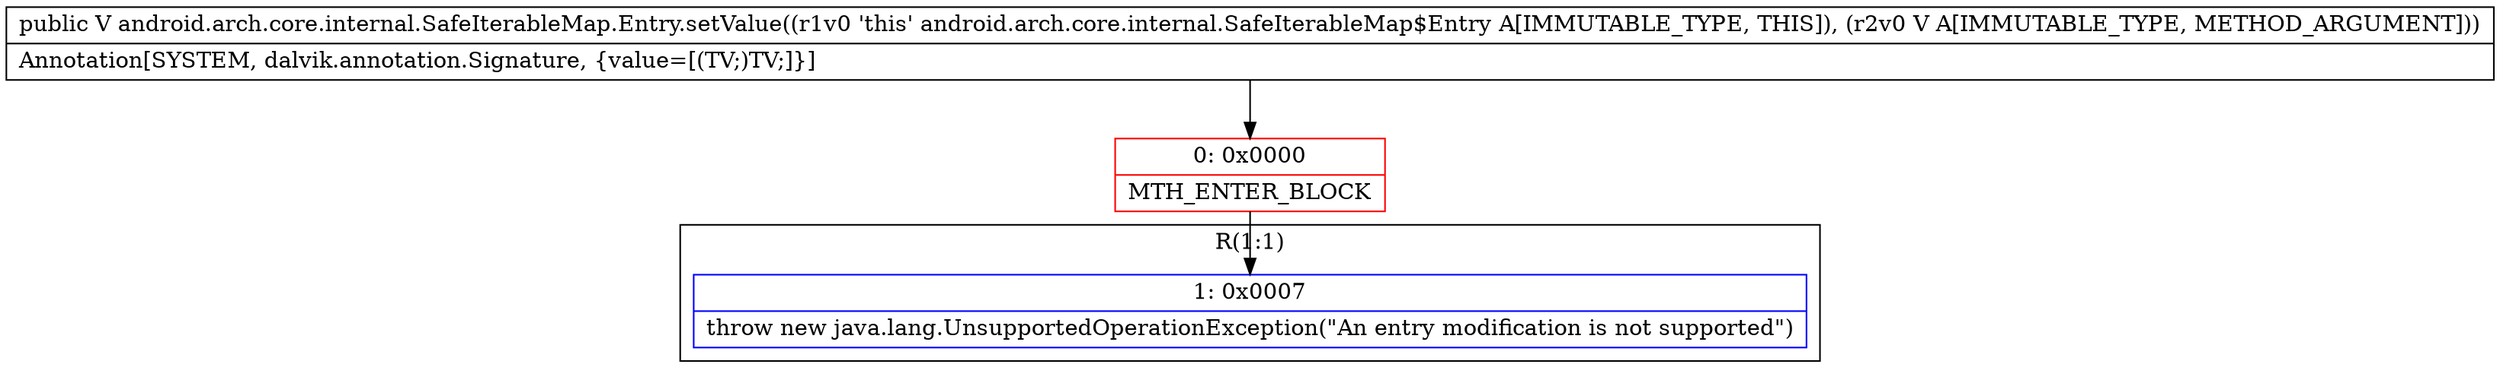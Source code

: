 digraph "CFG forandroid.arch.core.internal.SafeIterableMap.Entry.setValue(Ljava\/lang\/Object;)Ljava\/lang\/Object;" {
subgraph cluster_Region_199065674 {
label = "R(1:1)";
node [shape=record,color=blue];
Node_1 [shape=record,label="{1\:\ 0x0007|throw new java.lang.UnsupportedOperationException(\"An entry modification is not supported\")\l}"];
}
Node_0 [shape=record,color=red,label="{0\:\ 0x0000|MTH_ENTER_BLOCK\l}"];
MethodNode[shape=record,label="{public V android.arch.core.internal.SafeIterableMap.Entry.setValue((r1v0 'this' android.arch.core.internal.SafeIterableMap$Entry A[IMMUTABLE_TYPE, THIS]), (r2v0 V A[IMMUTABLE_TYPE, METHOD_ARGUMENT]))  | Annotation[SYSTEM, dalvik.annotation.Signature, \{value=[(TV;)TV;]\}]\l}"];
MethodNode -> Node_0;
Node_0 -> Node_1;
}

